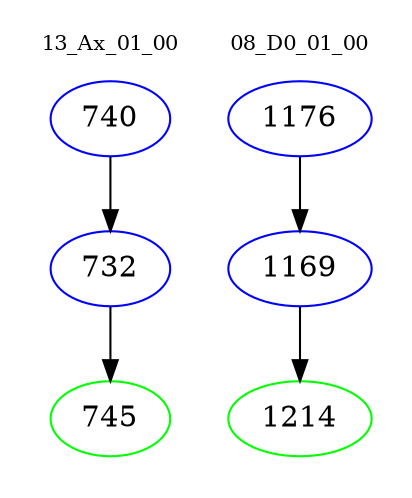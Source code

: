 digraph{
subgraph cluster_0 {
color = white
label = "13_Ax_01_00";
fontsize=10;
T0_740 [label="740", color="blue"]
T0_740 -> T0_732 [color="black"]
T0_732 [label="732", color="blue"]
T0_732 -> T0_745 [color="black"]
T0_745 [label="745", color="green"]
}
subgraph cluster_1 {
color = white
label = "08_D0_01_00";
fontsize=10;
T1_1176 [label="1176", color="blue"]
T1_1176 -> T1_1169 [color="black"]
T1_1169 [label="1169", color="blue"]
T1_1169 -> T1_1214 [color="black"]
T1_1214 [label="1214", color="green"]
}
}
